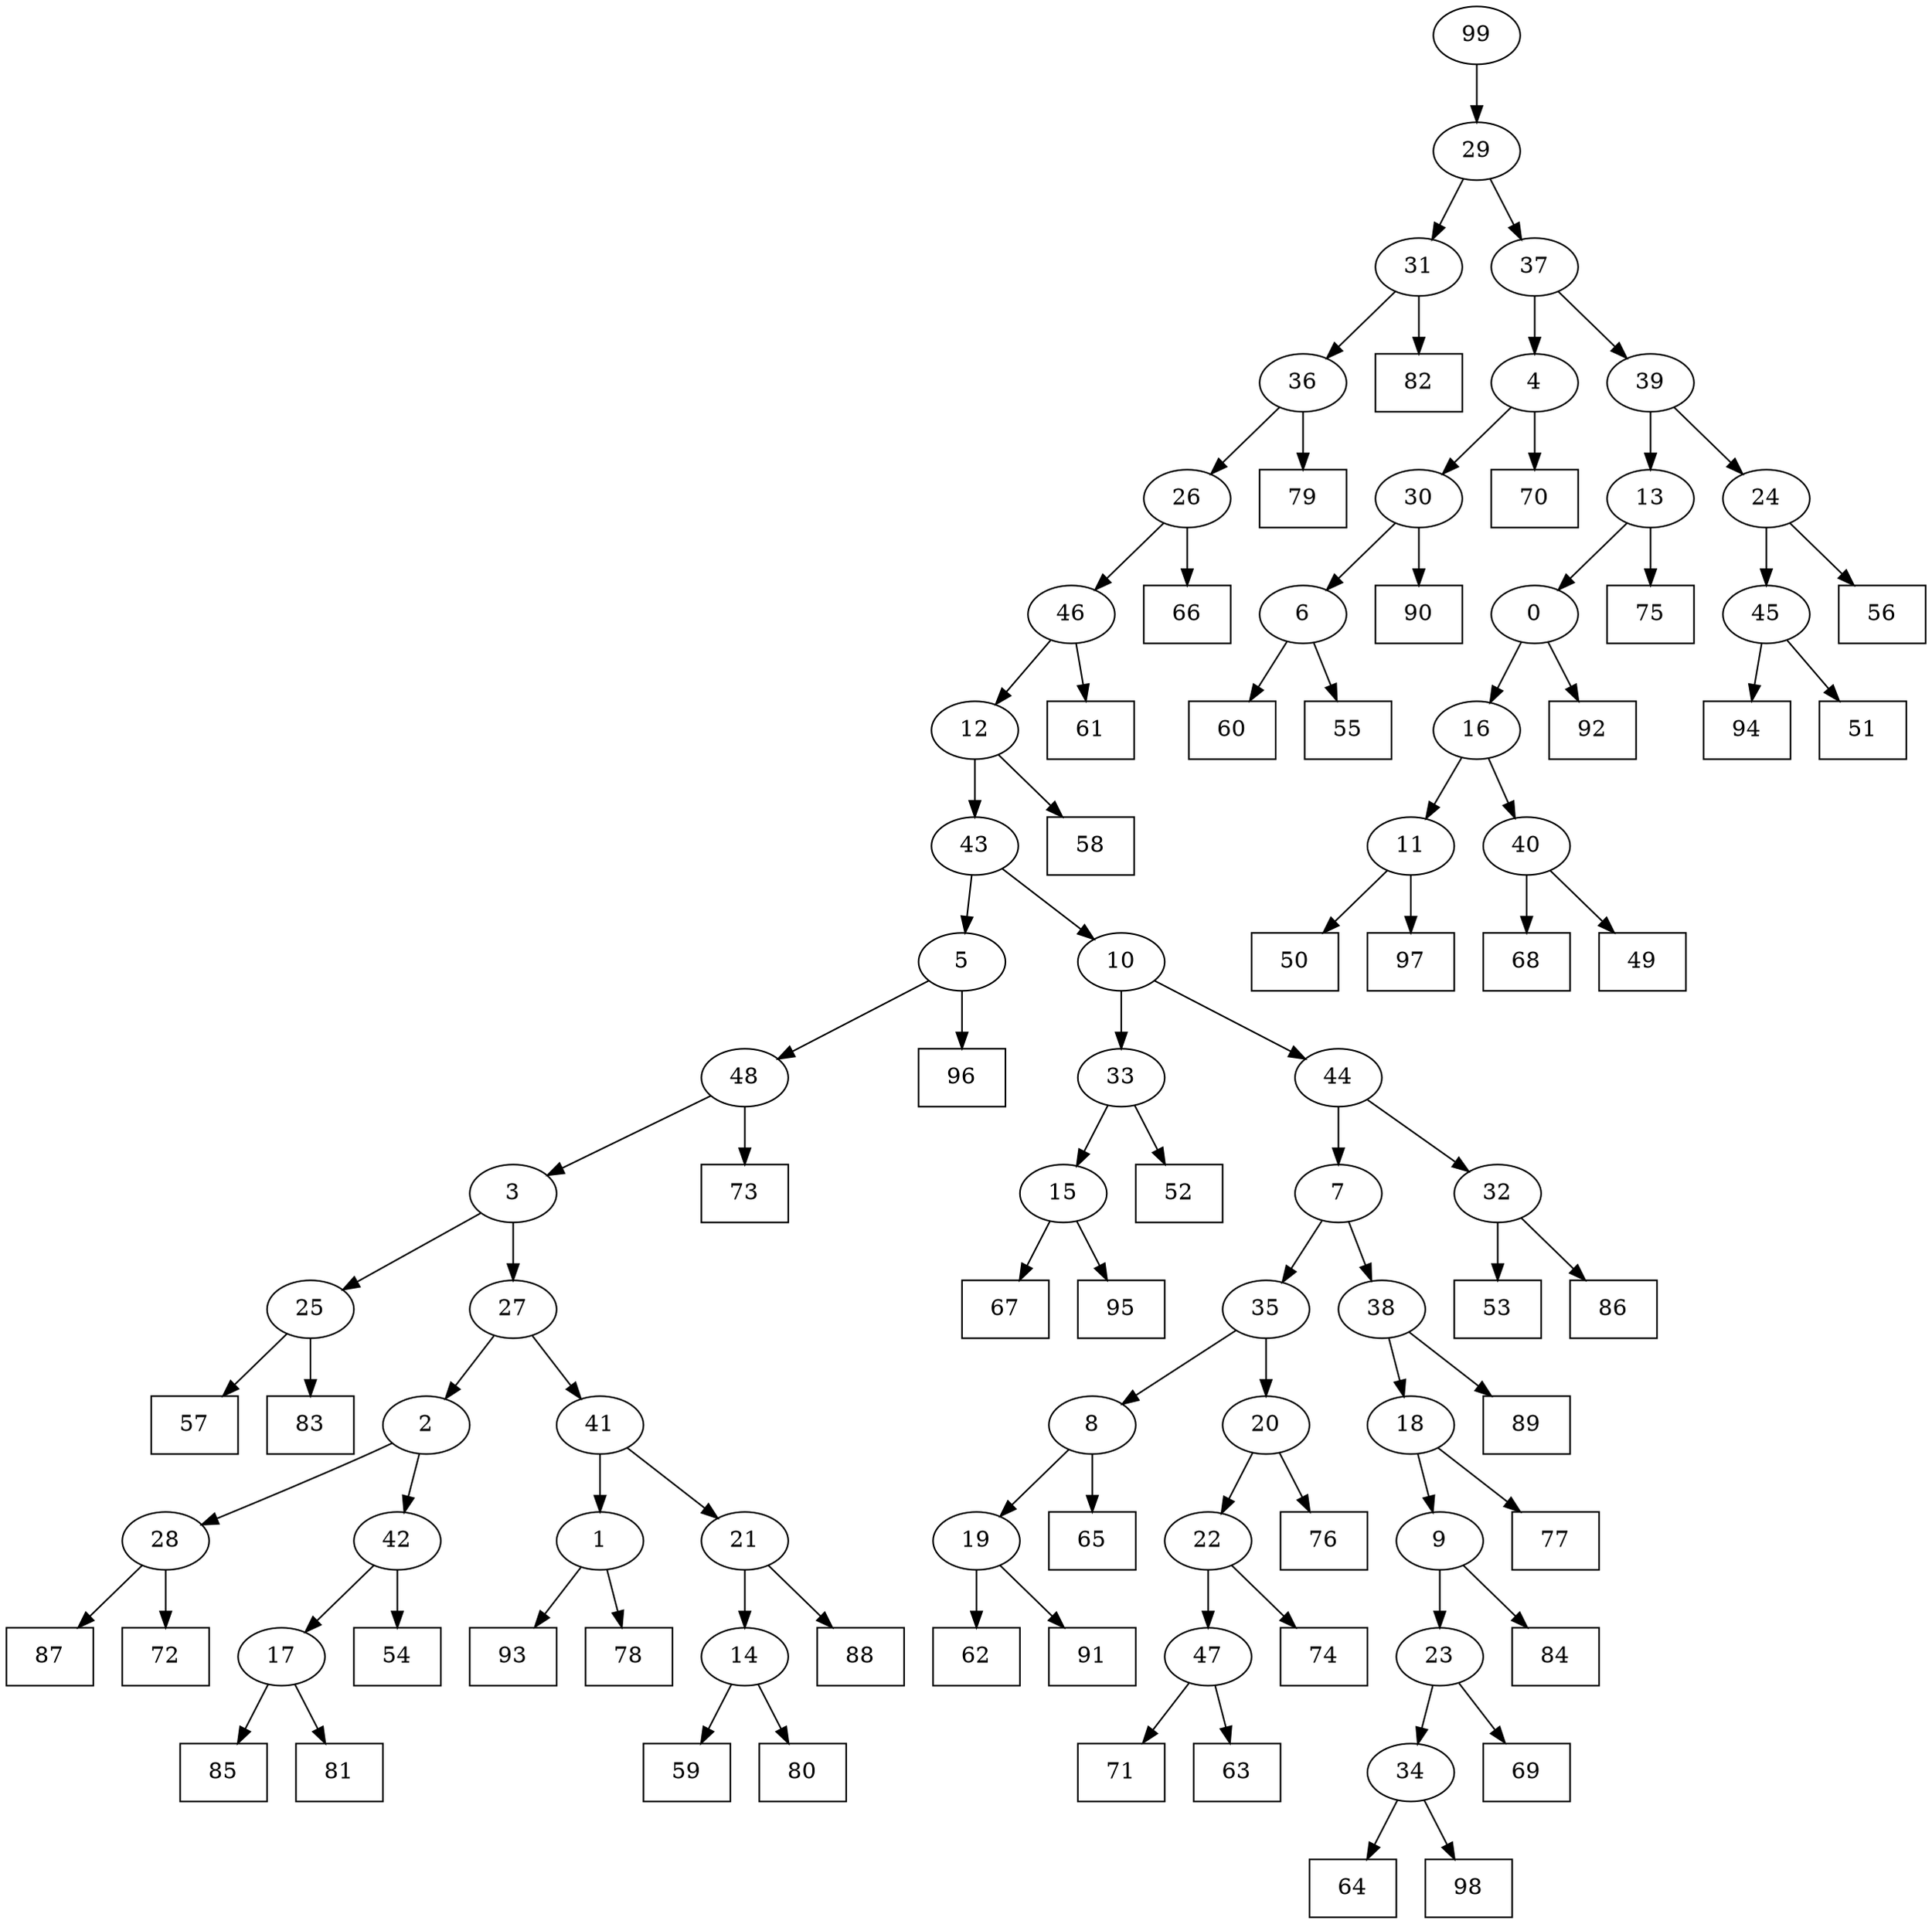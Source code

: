digraph G {
0[label="0"];
1[label="1"];
2[label="2"];
3[label="3"];
4[label="4"];
5[label="5"];
6[label="6"];
7[label="7"];
8[label="8"];
9[label="9"];
10[label="10"];
11[label="11"];
12[label="12"];
13[label="13"];
14[label="14"];
15[label="15"];
16[label="16"];
17[label="17"];
18[label="18"];
19[label="19"];
20[label="20"];
21[label="21"];
22[label="22"];
23[label="23"];
24[label="24"];
25[label="25"];
26[label="26"];
27[label="27"];
28[label="28"];
29[label="29"];
30[label="30"];
31[label="31"];
32[label="32"];
33[label="33"];
34[label="34"];
35[label="35"];
36[label="36"];
37[label="37"];
38[label="38"];
39[label="39"];
40[label="40"];
41[label="41"];
42[label="42"];
43[label="43"];
44[label="44"];
45[label="45"];
46[label="46"];
47[label="47"];
48[label="48"];
49[shape=box,label="64"];
50[shape=box,label="87"];
51[shape=box,label="82"];
52[shape=box,label="84"];
53[shape=box,label="58"];
54[shape=box,label="69"];
55[shape=box,label="92"];
56[shape=box,label="57"];
57[shape=box,label="53"];
58[shape=box,label="50"];
59[shape=box,label="52"];
60[shape=box,label="85"];
61[shape=box,label="89"];
62[shape=box,label="59"];
63[shape=box,label="74"];
64[shape=box,label="83"];
65[shape=box,label="86"];
66[shape=box,label="80"];
67[shape=box,label="93"];
68[shape=box,label="62"];
69[shape=box,label="73"];
70[shape=box,label="70"];
71[shape=box,label="78"];
72[shape=box,label="79"];
73[shape=box,label="71"];
74[shape=box,label="54"];
75[shape=box,label="81"];
76[shape=box,label="66"];
77[shape=box,label="61"];
78[shape=box,label="67"];
79[shape=box,label="60"];
80[shape=box,label="68"];
81[shape=box,label="77"];
82[shape=box,label="49"];
83[shape=box,label="97"];
84[shape=box,label="72"];
85[shape=box,label="65"];
86[shape=box,label="88"];
87[shape=box,label="94"];
88[shape=box,label="55"];
89[shape=box,label="63"];
90[shape=box,label="51"];
91[shape=box,label="76"];
92[shape=box,label="95"];
93[shape=box,label="75"];
94[shape=box,label="96"];
95[shape=box,label="91"];
96[shape=box,label="56"];
97[shape=box,label="98"];
98[shape=box,label="90"];
99[label="99"];
24->96 ;
23->54 ;
17->75 ;
12->43 ;
25->56 ;
33->59 ;
14->66 ;
2->42 ;
17->60 ;
28->84 ;
11->83 ;
31->51 ;
4->70 ;
42->74 ;
45->87 ;
0->55 ;
16->11 ;
46->12 ;
18->81 ;
40->80 ;
14->62 ;
39->24 ;
45->90 ;
10->33 ;
9->23 ;
5->94 ;
6->88 ;
47->73 ;
16->40 ;
40->82 ;
38->18 ;
43->5 ;
29->37 ;
24->45 ;
18->9 ;
9->52 ;
26->76 ;
42->17 ;
20->22 ;
22->47 ;
22->63 ;
19->95 ;
15->78 ;
37->4 ;
35->8 ;
8->85 ;
32->65 ;
34->97 ;
43->10 ;
46->77 ;
7->38 ;
13->93 ;
1->71 ;
7->35 ;
35->20 ;
12->53 ;
41->21 ;
21->14 ;
38->61 ;
0->16 ;
31->36 ;
44->32 ;
32->57 ;
48->69 ;
36->72 ;
30->6 ;
28->50 ;
37->39 ;
41->1 ;
1->67 ;
99->29 ;
29->31 ;
11->58 ;
8->19 ;
19->68 ;
23->34 ;
34->49 ;
33->15 ;
15->92 ;
26->46 ;
27->2 ;
2->28 ;
5->48 ;
4->30 ;
30->98 ;
36->26 ;
10->44 ;
44->7 ;
6->79 ;
25->64 ;
21->86 ;
39->13 ;
13->0 ;
20->91 ;
48->3 ;
3->25 ;
47->89 ;
3->27 ;
27->41 ;
}
